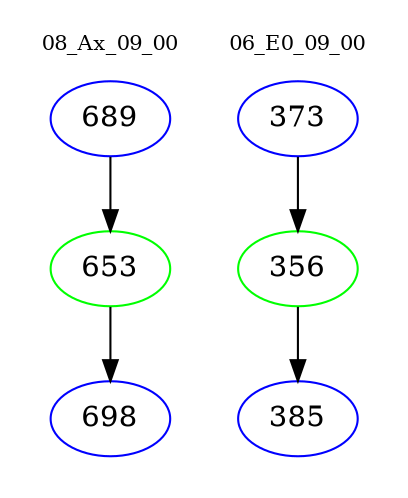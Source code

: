 digraph{
subgraph cluster_0 {
color = white
label = "08_Ax_09_00";
fontsize=10;
T0_689 [label="689", color="blue"]
T0_689 -> T0_653 [color="black"]
T0_653 [label="653", color="green"]
T0_653 -> T0_698 [color="black"]
T0_698 [label="698", color="blue"]
}
subgraph cluster_1 {
color = white
label = "06_E0_09_00";
fontsize=10;
T1_373 [label="373", color="blue"]
T1_373 -> T1_356 [color="black"]
T1_356 [label="356", color="green"]
T1_356 -> T1_385 [color="black"]
T1_385 [label="385", color="blue"]
}
}

